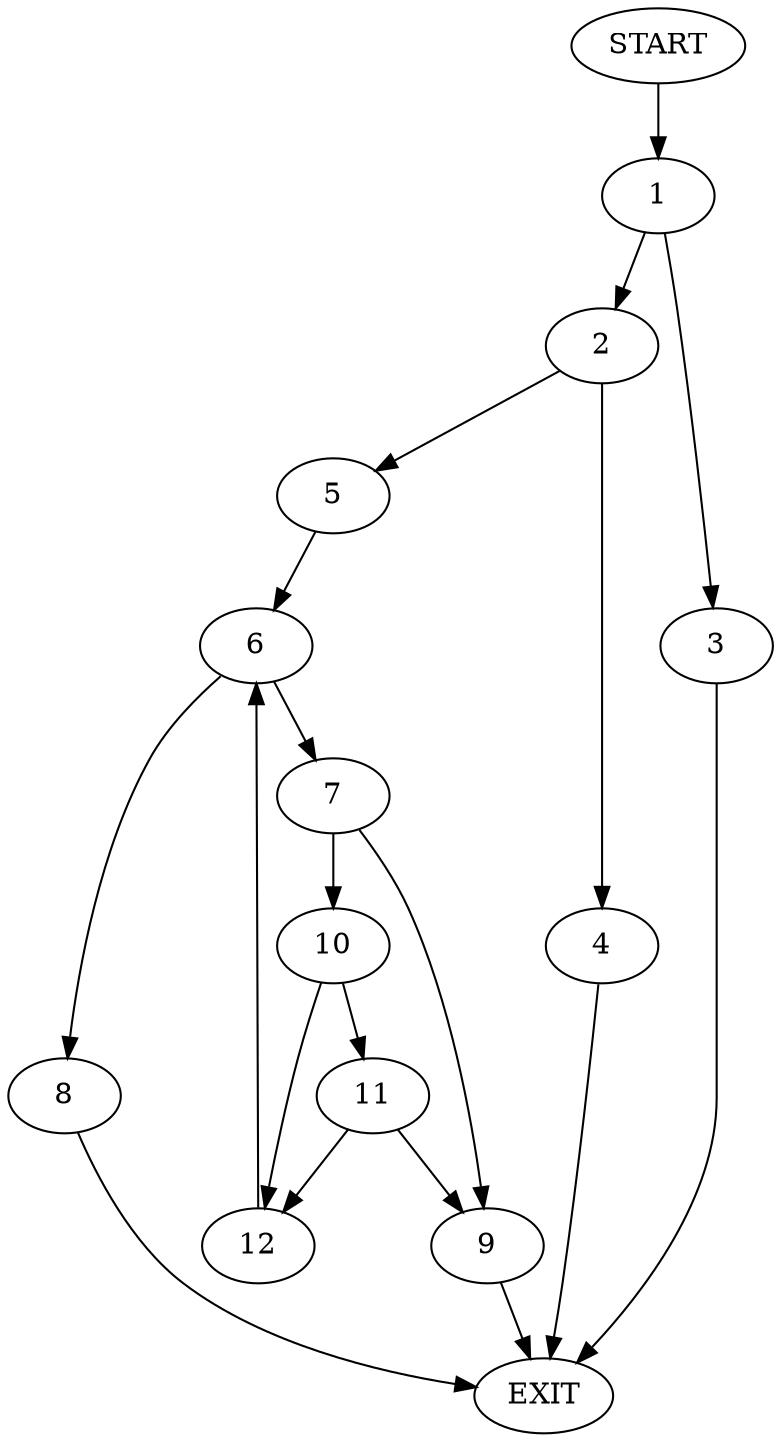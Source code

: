 digraph {
0 [label="START"]
13 [label="EXIT"]
0 -> 1
1 -> 2
1 -> 3
3 -> 13
2 -> 4
2 -> 5
5 -> 6
4 -> 13
6 -> 7
6 -> 8
8 -> 13
7 -> 9
7 -> 10
10 -> 11
10 -> 12
9 -> 13
12 -> 6
11 -> 9
11 -> 12
}
